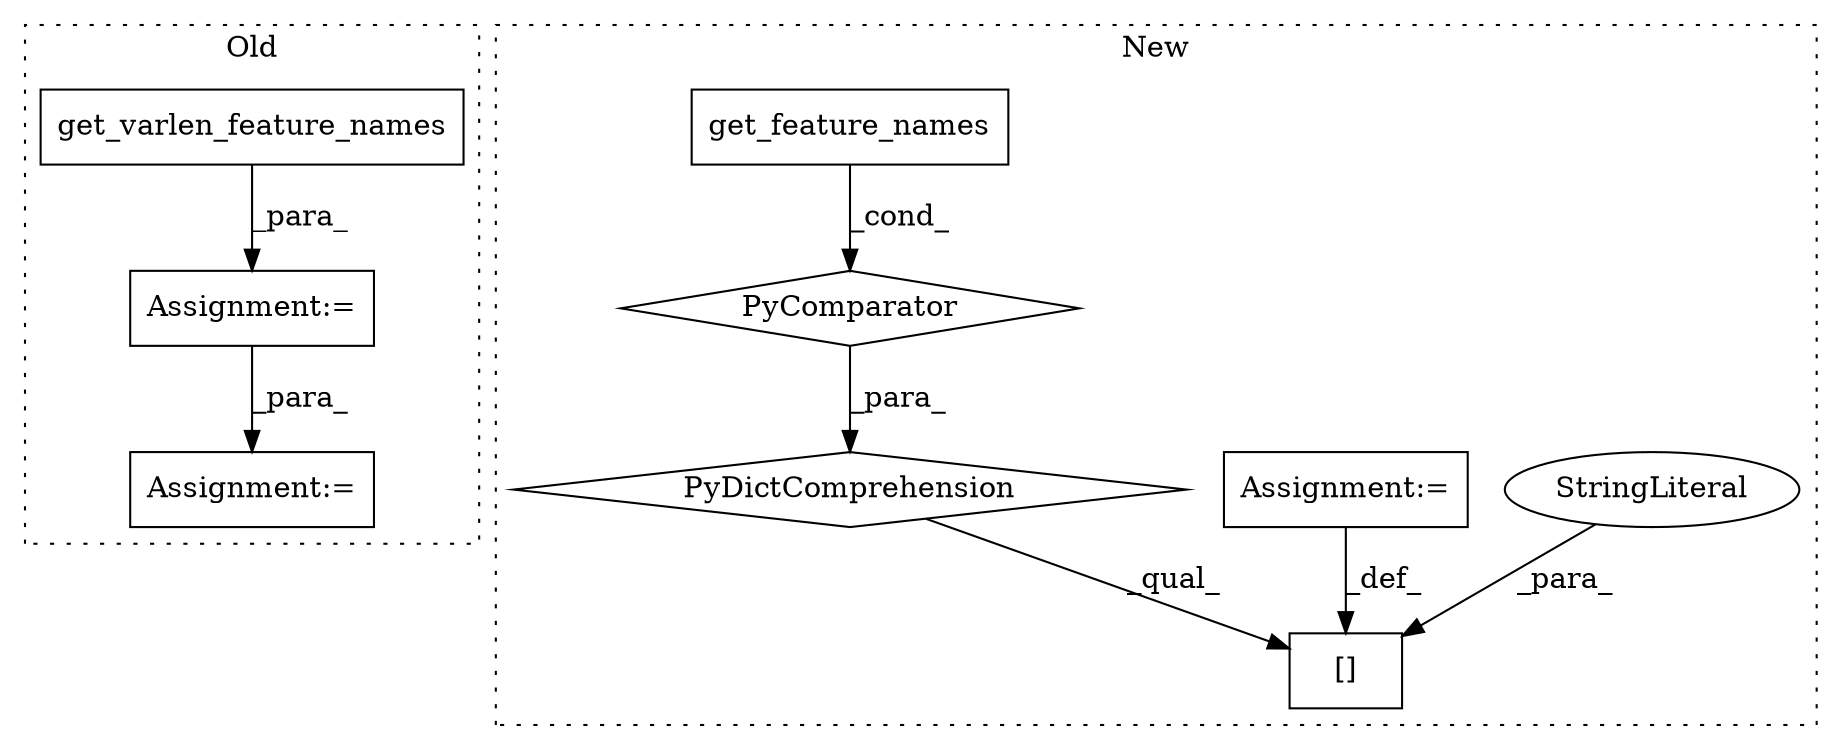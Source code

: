 digraph G {
subgraph cluster0 {
1 [label="get_varlen_feature_names" a="32" s="2427,2467" l="25,1" shape="box"];
4 [label="Assignment:=" a="7" s="2737" l="2" shape="box"];
6 [label="Assignment:=" a="7" s="2426" l="1" shape="box"];
label = "Old";
style="dotted";
}
subgraph cluster1 {
2 [label="[]" a="2" s="2399,2414" l="2,1" shape="box"];
3 [label="PyComparator" a="113" s="2338" l="53" shape="diamond"];
5 [label="StringLiteral" a="45" s="2401" l="13" shape="ellipse"];
7 [label="Assignment:=" a="7" s="2415" l="1" shape="box"];
8 [label="PyDictComprehension" a="110" s="2253" l="146" shape="diamond"];
9 [label="get_feature_names" a="32" s="2348,2381" l="18,1" shape="box"];
label = "New";
style="dotted";
}
1 -> 6 [label="_para_"];
3 -> 8 [label="_para_"];
5 -> 2 [label="_para_"];
6 -> 4 [label="_para_"];
7 -> 2 [label="_def_"];
8 -> 2 [label="_qual_"];
9 -> 3 [label="_cond_"];
}